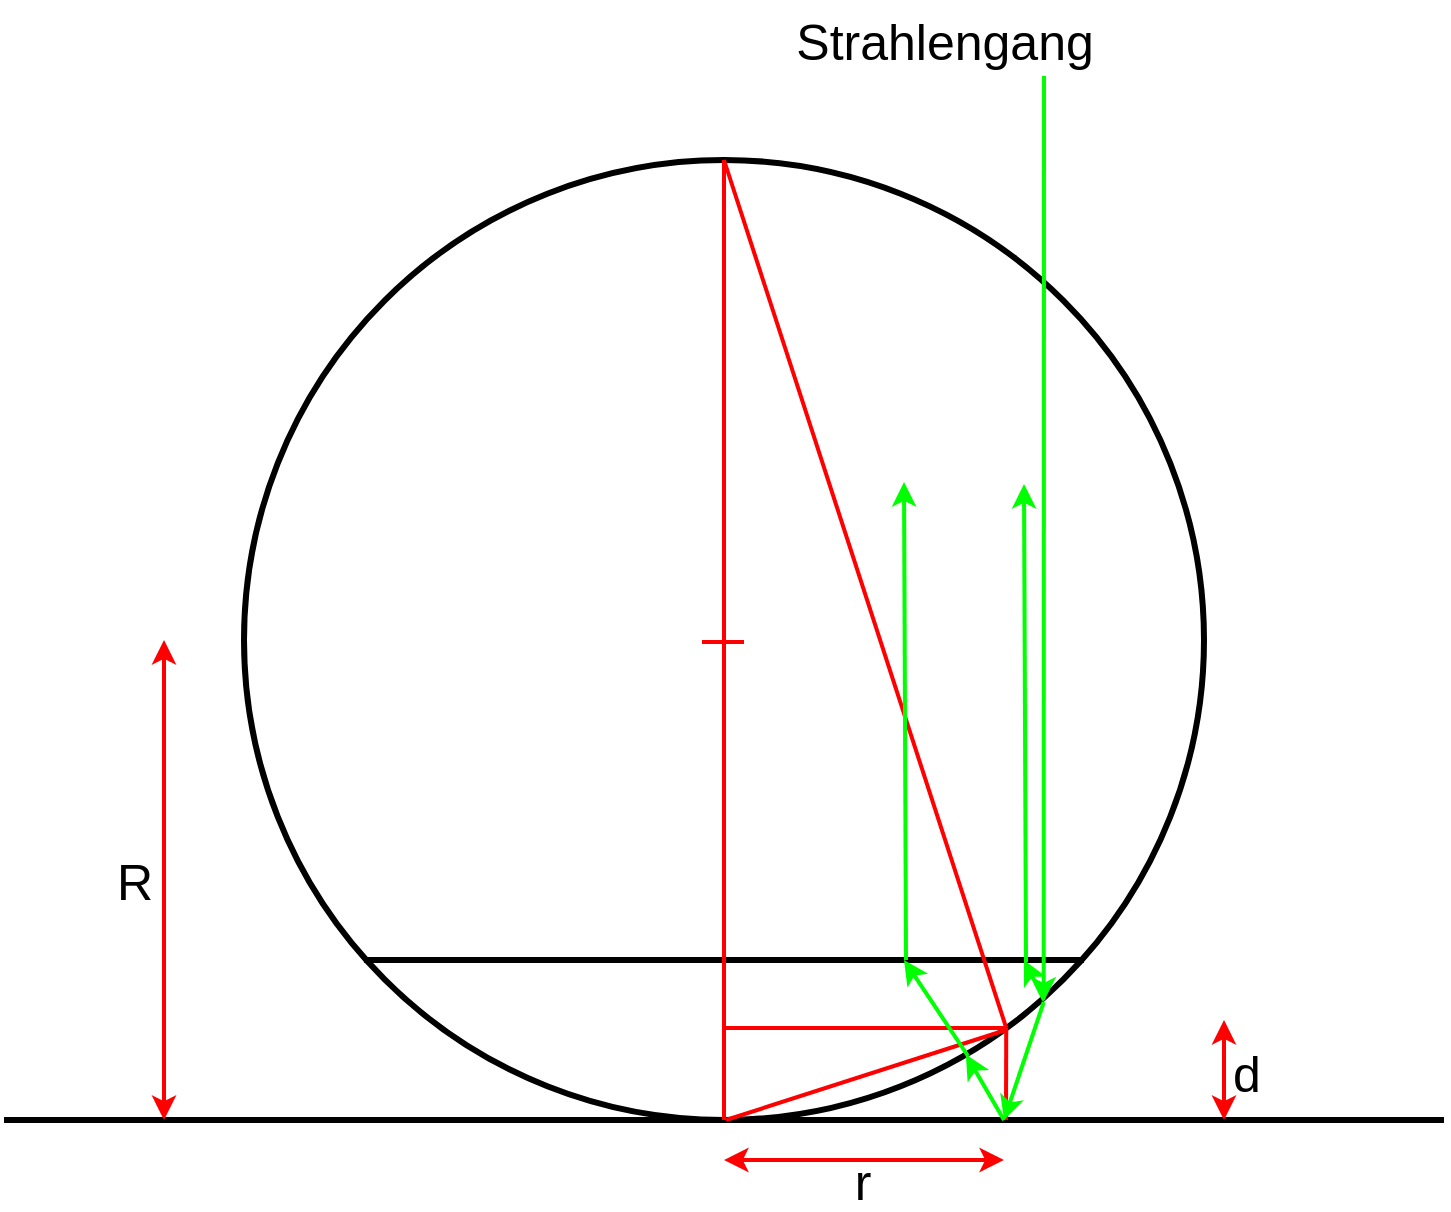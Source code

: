 <mxfile version="16.4.0" type="device"><diagram id="TpHbHlrYBqZRlvdEQWH_" name="Seite-1"><mxGraphModel dx="1554" dy="485" grid="1" gridSize="10" guides="1" tooltips="1" connect="1" arrows="1" fold="1" page="1" pageScale="1" pageWidth="827" pageHeight="1169" math="0" shadow="0"><root><mxCell id="0"/><mxCell id="1" parent="0"/><mxCell id="iXfG-I-MznURLAk4fV02-1" value="" style="ellipse;whiteSpace=wrap;html=1;aspect=fixed;fillColor=none;strokeWidth=3;" vertex="1" parent="1"><mxGeometry x="120" y="160" width="480" height="480" as="geometry"/></mxCell><mxCell id="iXfG-I-MznURLAk4fV02-2" value="" style="endArrow=none;html=1;rounded=0;strokeWidth=3;" edge="1" parent="1"><mxGeometry width="50" height="50" relative="1" as="geometry"><mxPoint y="640" as="sourcePoint"/><mxPoint x="720" y="640" as="targetPoint"/></mxGeometry></mxCell><mxCell id="iXfG-I-MznURLAk4fV02-3" value="" style="endArrow=none;html=1;rounded=0;strokeWidth=3;" edge="1" parent="1"><mxGeometry width="50" height="50" relative="1" as="geometry"><mxPoint x="180" y="560" as="sourcePoint"/><mxPoint x="540" y="560" as="targetPoint"/></mxGeometry></mxCell><mxCell id="iXfG-I-MznURLAk4fV02-4" value="" style="endArrow=none;html=1;rounded=0;strokeWidth=2;strokeColor=#FF0000;entryX=0.5;entryY=0;entryDx=0;entryDy=0;" edge="1" parent="1" target="iXfG-I-MznURLAk4fV02-1"><mxGeometry width="50" height="50" relative="1" as="geometry"><mxPoint x="360" y="640" as="sourcePoint"/><mxPoint x="440" y="510" as="targetPoint"/></mxGeometry></mxCell><mxCell id="iXfG-I-MznURLAk4fV02-5" value="" style="endArrow=none;html=1;rounded=0;strokeWidth=2;strokeColor=#FF0000;entryX=0.5;entryY=0;entryDx=0;entryDy=0;exitX=0.794;exitY=0.904;exitDx=0;exitDy=0;exitPerimeter=0;" edge="1" parent="1" source="iXfG-I-MznURLAk4fV02-1" target="iXfG-I-MznURLAk4fV02-1"><mxGeometry width="50" height="50" relative="1" as="geometry"><mxPoint x="370" y="650" as="sourcePoint"/><mxPoint x="370" y="170" as="targetPoint"/></mxGeometry></mxCell><mxCell id="iXfG-I-MznURLAk4fV02-6" value="" style="endArrow=none;html=1;rounded=0;strokeWidth=2;strokeColor=#FF0000;entryX=0.794;entryY=0.904;entryDx=0;entryDy=0;entryPerimeter=0;" edge="1" parent="1" target="iXfG-I-MznURLAk4fV02-1"><mxGeometry width="50" height="50" relative="1" as="geometry"><mxPoint x="501" y="640" as="sourcePoint"/><mxPoint x="390" y="330" as="targetPoint"/></mxGeometry></mxCell><mxCell id="iXfG-I-MznURLAk4fV02-7" value="" style="endArrow=none;html=1;rounded=0;strokeWidth=2;strokeColor=#FF0000;entryX=0.794;entryY=0.902;entryDx=0;entryDy=0;entryPerimeter=0;" edge="1" parent="1"><mxGeometry width="50" height="50" relative="1" as="geometry"><mxPoint x="360" y="594" as="sourcePoint"/><mxPoint x="501.12" y="593.96" as="targetPoint"/></mxGeometry></mxCell><mxCell id="iXfG-I-MznURLAk4fV02-8" value="" style="endArrow=none;html=1;rounded=0;strokeWidth=2;strokeColor=#FF0000;" edge="1" parent="1"><mxGeometry width="50" height="50" relative="1" as="geometry"><mxPoint x="361" y="640" as="sourcePoint"/><mxPoint x="501" y="595" as="targetPoint"/></mxGeometry></mxCell><mxCell id="iXfG-I-MznURLAk4fV02-9" value="" style="endArrow=none;html=1;rounded=0;strokeColor=#FF0000;strokeWidth=2;" edge="1" parent="1"><mxGeometry width="50" height="50" relative="1" as="geometry"><mxPoint x="349" y="401" as="sourcePoint"/><mxPoint x="370" y="401" as="targetPoint"/></mxGeometry></mxCell><mxCell id="iXfG-I-MznURLAk4fV02-10" value="" style="endArrow=classic;startArrow=classic;html=1;rounded=0;strokeColor=#FF0000;strokeWidth=2;" edge="1" parent="1"><mxGeometry width="50" height="50" relative="1" as="geometry"><mxPoint x="610" y="640" as="sourcePoint"/><mxPoint x="610" y="590" as="targetPoint"/></mxGeometry></mxCell><mxCell id="iXfG-I-MznURLAk4fV02-11" value="" style="endArrow=classic;startArrow=classic;html=1;rounded=0;strokeColor=#FF0000;strokeWidth=2;" edge="1" parent="1"><mxGeometry width="50" height="50" relative="1" as="geometry"><mxPoint x="80" y="640" as="sourcePoint"/><mxPoint x="80" y="400" as="targetPoint"/></mxGeometry></mxCell><mxCell id="iXfG-I-MznURLAk4fV02-12" value="" style="endArrow=classic;startArrow=classic;html=1;rounded=0;strokeColor=#FF0000;strokeWidth=2;" edge="1" parent="1"><mxGeometry width="50" height="50" relative="1" as="geometry"><mxPoint x="360" y="660" as="sourcePoint"/><mxPoint x="500" y="660" as="targetPoint"/></mxGeometry></mxCell><mxCell id="iXfG-I-MznURLAk4fV02-13" value="&lt;font style=&quot;font-size: 25px&quot;&gt;R&lt;/font&gt;" style="text;html=1;resizable=0;autosize=1;align=center;verticalAlign=middle;points=[];fillColor=none;strokeColor=none;rounded=0;" vertex="1" parent="1"><mxGeometry x="50" y="510" width="30" height="20" as="geometry"/></mxCell><mxCell id="iXfG-I-MznURLAk4fV02-14" value="&lt;font style=&quot;font-size: 25px&quot;&gt;r&lt;/font&gt;" style="text;html=1;resizable=0;autosize=1;align=center;verticalAlign=middle;points=[];fillColor=none;strokeColor=none;rounded=0;" vertex="1" parent="1"><mxGeometry x="419" y="660" width="20" height="20" as="geometry"/></mxCell><mxCell id="iXfG-I-MznURLAk4fV02-15" value="&lt;font style=&quot;font-size: 25px&quot;&gt;d&lt;/font&gt;" style="text;html=1;resizable=0;autosize=1;align=center;verticalAlign=middle;points=[];fillColor=none;strokeColor=none;rounded=0;" vertex="1" parent="1"><mxGeometry x="606" y="606" width="30" height="20" as="geometry"/></mxCell><mxCell id="iXfG-I-MznURLAk4fV02-16" value="" style="endArrow=classic;html=1;rounded=0;fontSize=25;strokeColor=#00FF00;strokeWidth=2;entryX=0.833;entryY=0.881;entryDx=0;entryDy=0;entryPerimeter=0;" edge="1" parent="1"><mxGeometry width="50" height="50" relative="1" as="geometry"><mxPoint x="520" y="118" as="sourcePoint"/><mxPoint x="519.84" y="580.88" as="targetPoint"/></mxGeometry></mxCell><mxCell id="iXfG-I-MznURLAk4fV02-17" value="" style="endArrow=classic;html=1;rounded=0;fontSize=25;strokeColor=#00FF00;strokeWidth=2;exitX=0.831;exitY=0.875;exitDx=0;exitDy=0;exitPerimeter=0;" edge="1" parent="1"><mxGeometry width="50" height="50" relative="1" as="geometry"><mxPoint x="519.88" y="581" as="sourcePoint"/><mxPoint x="500" y="640" as="targetPoint"/></mxGeometry></mxCell><mxCell id="iXfG-I-MznURLAk4fV02-21" value="" style="endArrow=classic;html=1;rounded=0;fontSize=25;strokeColor=#00FF00;strokeWidth=2;" edge="1" parent="1" target="iXfG-I-MznURLAk4fV02-1"><mxGeometry width="50" height="50" relative="1" as="geometry"><mxPoint x="500" y="640" as="sourcePoint"/><mxPoint x="510" y="650" as="targetPoint"/></mxGeometry></mxCell><mxCell id="iXfG-I-MznURLAk4fV02-22" value="" style="endArrow=classic;html=1;rounded=0;fontSize=25;strokeColor=#00FF00;strokeWidth=2;" edge="1" parent="1"><mxGeometry width="50" height="50" relative="1" as="geometry"><mxPoint x="520" y="580" as="sourcePoint"/><mxPoint x="510" y="560" as="targetPoint"/></mxGeometry></mxCell><mxCell id="iXfG-I-MznURLAk4fV02-23" value="" style="endArrow=classic;html=1;rounded=0;fontSize=25;strokeColor=#00FF00;strokeWidth=2;" edge="1" parent="1"><mxGeometry width="50" height="50" relative="1" as="geometry"><mxPoint x="482" y="608" as="sourcePoint"/><mxPoint x="450" y="560" as="targetPoint"/></mxGeometry></mxCell><mxCell id="iXfG-I-MznURLAk4fV02-24" value="" style="endArrow=classic;html=1;rounded=0;fontSize=25;strokeColor=#00FF00;strokeWidth=2;" edge="1" parent="1"><mxGeometry width="50" height="50" relative="1" as="geometry"><mxPoint x="451.0" y="560" as="sourcePoint"/><mxPoint x="450" y="321" as="targetPoint"/></mxGeometry></mxCell><mxCell id="iXfG-I-MznURLAk4fV02-25" value="" style="endArrow=classic;html=1;rounded=0;fontSize=25;strokeColor=#00FF00;strokeWidth=2;" edge="1" parent="1"><mxGeometry width="50" height="50" relative="1" as="geometry"><mxPoint x="511.0" y="561" as="sourcePoint"/><mxPoint x="510" y="322" as="targetPoint"/></mxGeometry></mxCell><mxCell id="iXfG-I-MznURLAk4fV02-26" value="Strahlengang" style="text;html=1;resizable=0;autosize=1;align=center;verticalAlign=middle;points=[];fillColor=none;strokeColor=none;rounded=0;fontSize=25;" vertex="1" parent="1"><mxGeometry x="390" y="80" width="160" height="40" as="geometry"/></mxCell></root></mxGraphModel></diagram></mxfile>